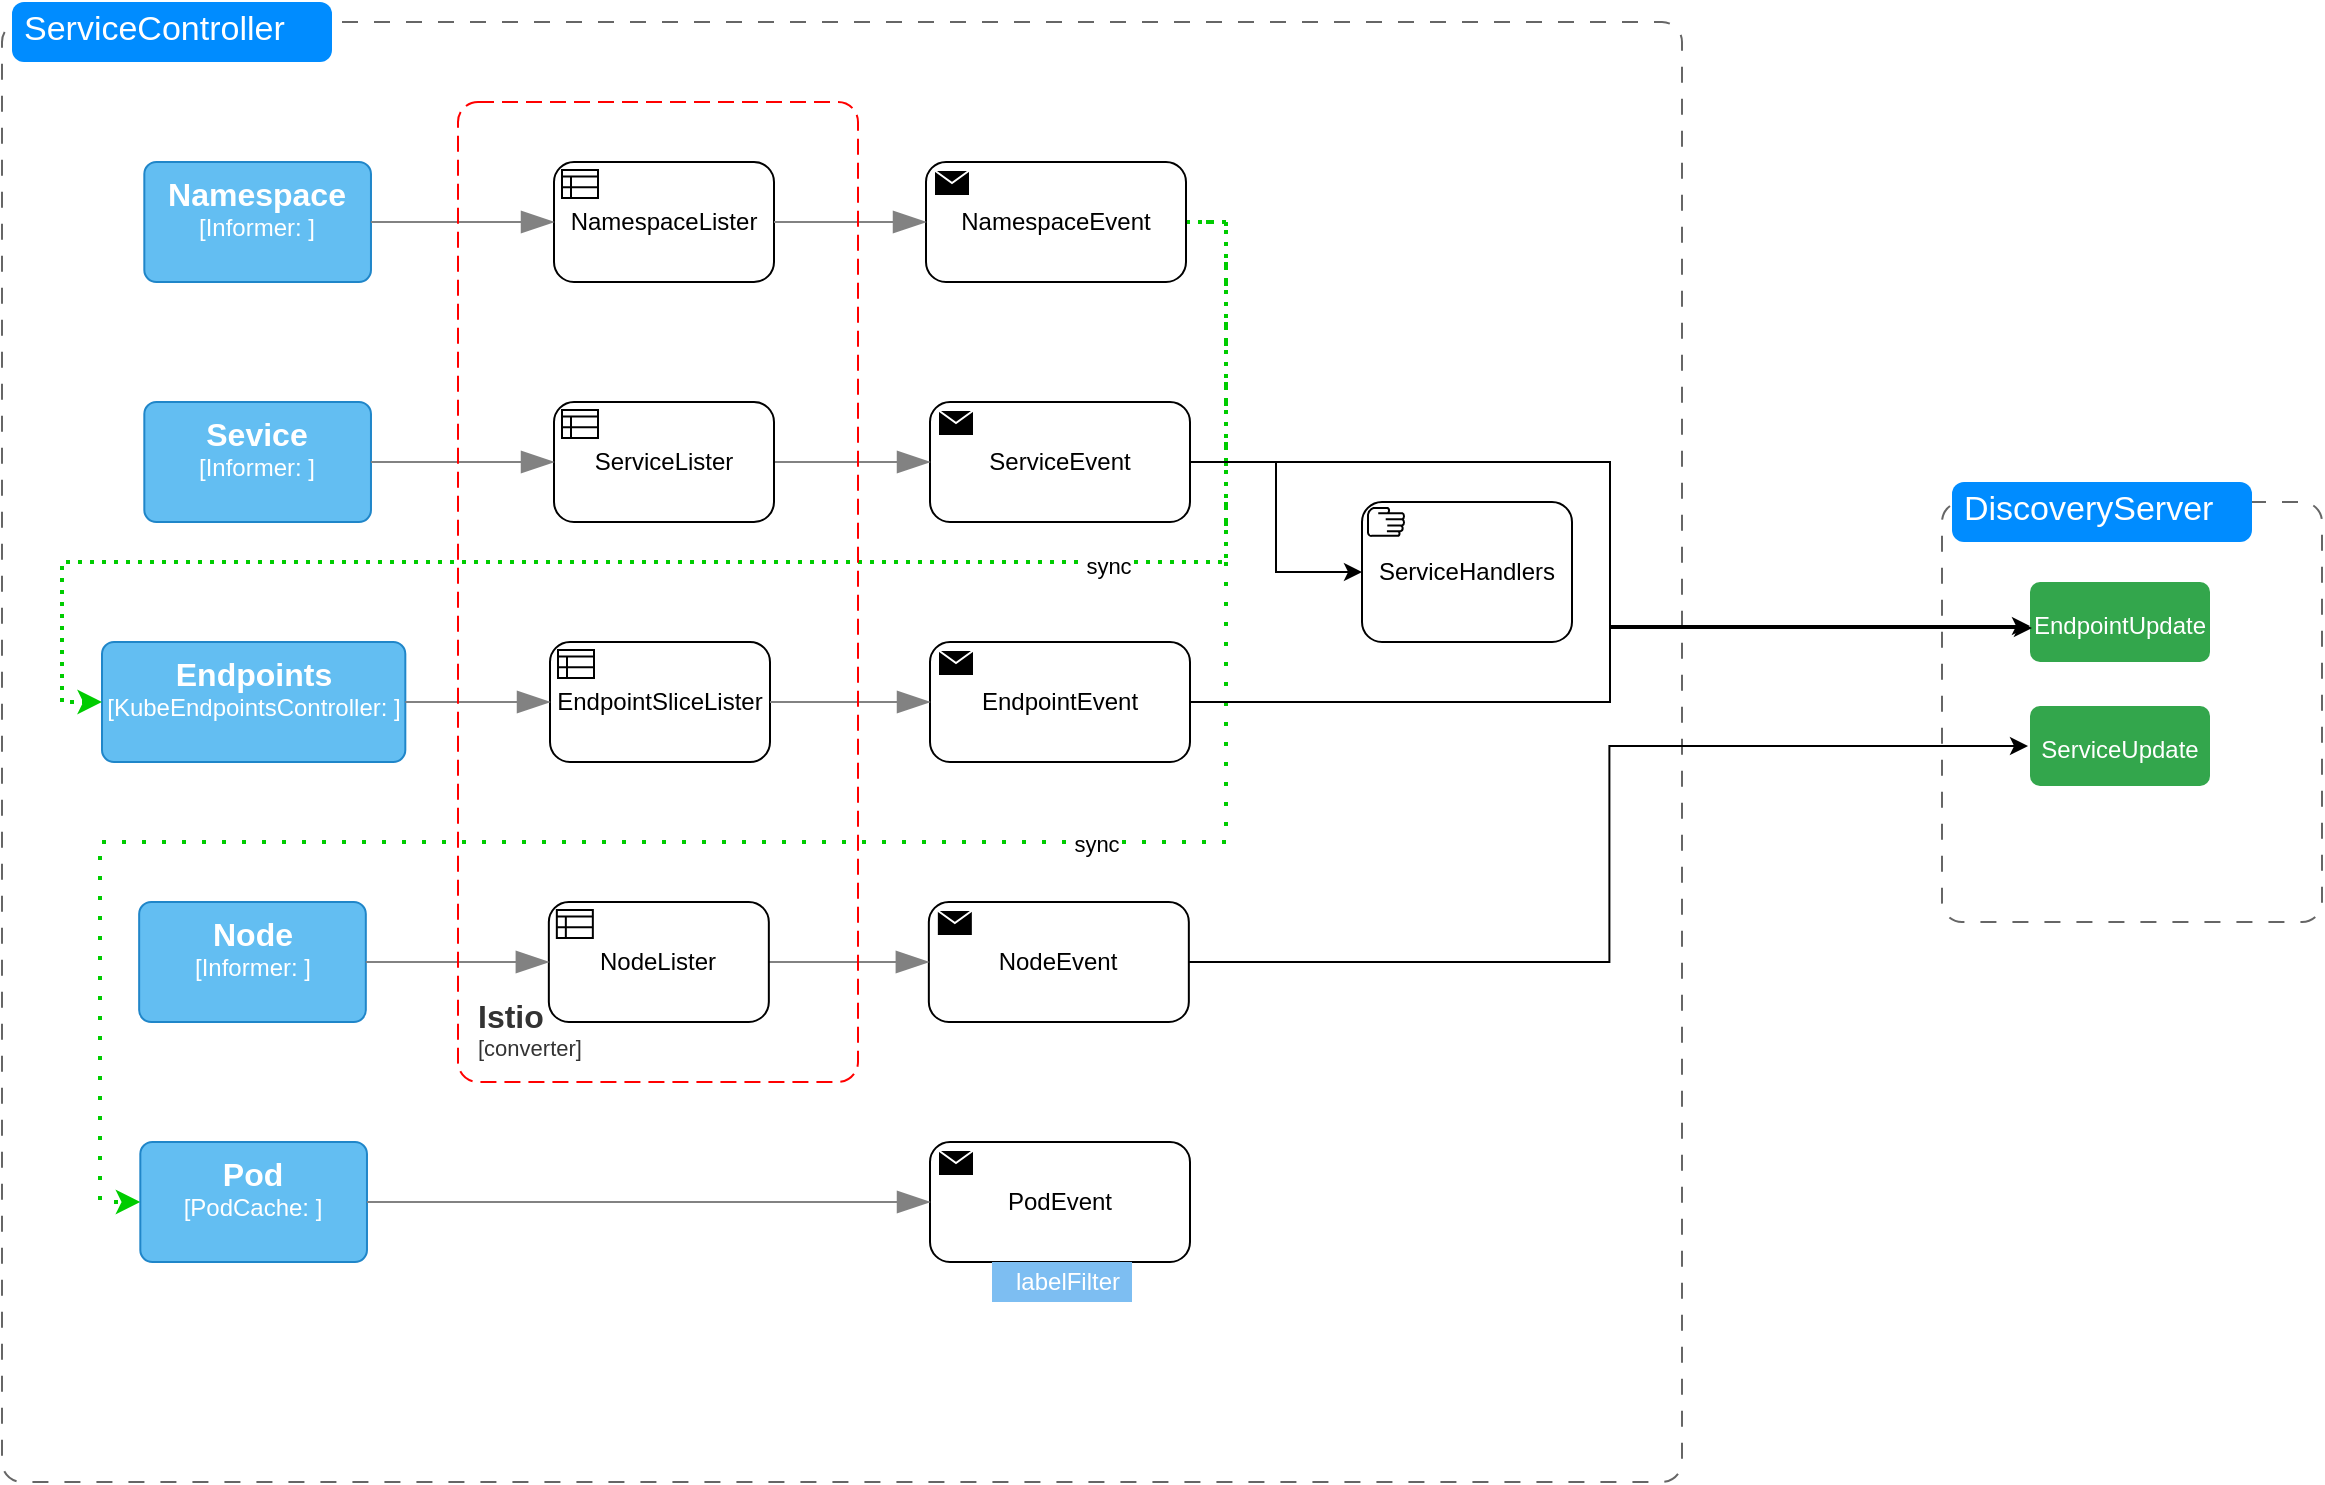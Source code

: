 <mxfile version="21.3.8" type="github">
  <diagram name="第 1 页" id="6w_RUWlSzRC_xdGTks5t">
    <mxGraphModel dx="1434" dy="796" grid="1" gridSize="10" guides="1" tooltips="1" connect="1" arrows="1" fold="1" page="1" pageScale="1" pageWidth="827" pageHeight="1169" math="0" shadow="0">
      <root>
        <mxCell id="0" />
        <mxCell id="1" parent="0" />
        <mxCell id="p8ZNJeQfTnOQerX0WRQx-1" value="" style="shape=mxgraph.mockup.containers.marginRect;rectMarginTop=10;strokeColor=#666666;strokeWidth=1;dashed=1;rounded=1;arcSize=5;recursiveResize=0;html=1;whiteSpace=wrap;rotatable=0;resizeHeight=1;resizeWidth=1;dashPattern=8 8;" parent="1" vertex="1">
          <mxGeometry x="30" y="50" width="840" height="740" as="geometry" />
        </mxCell>
        <mxCell id="p8ZNJeQfTnOQerX0WRQx-2" value="ServiceController" style="shape=rect;strokeColor=none;fillColor=#008cff;strokeWidth=1;dashed=0;rounded=1;arcSize=20;fontColor=#ffffff;fontSize=17;spacing=2;spacingTop=-2;align=left;autosize=1;spacingLeft=4;resizeWidth=0;resizeHeight=0;perimeter=none;html=1;whiteSpace=wrap;" parent="p8ZNJeQfTnOQerX0WRQx-1" vertex="1">
          <mxGeometry x="5" width="160" height="30" as="geometry" />
        </mxCell>
        <object placeholders="1" c4Name="Namespace" c4Type="Informer" c4Technology="" c4Description="" label="&lt;font style=&quot;font-size: 16px&quot;&gt;&lt;b&gt;%c4Name%&lt;/b&gt;&lt;/font&gt;&lt;div&gt;[%c4Type%: %c4Technology%]&lt;/div&gt;&lt;br&gt;&lt;div&gt;&lt;font style=&quot;font-size: 11px&quot;&gt;%c4Description%&lt;/font&gt;&lt;/div&gt;" id="p8ZNJeQfTnOQerX0WRQx-3">
          <mxCell style="rounded=1;whiteSpace=wrap;html=1;labelBackgroundColor=none;fillColor=#63BEF2;fontColor=#ffffff;align=center;arcSize=10;strokeColor=#2086C9;metaEdit=1;resizable=1;points=[[0.25,0,0],[0.5,0,0],[0.75,0,0],[1,0.25,0],[1,0.5,0],[1,0.75,0],[0.75,1,0],[0.5,1,0],[0.25,1,0],[0,0.75,0],[0,0.5,0],[0,0.25,0]];portConstraintRotation=0;recursiveResize=0;resizeWidth=1;resizeHeight=1;" parent="p8ZNJeQfTnOQerX0WRQx-1" vertex="1">
            <mxGeometry x="71.16" y="80" width="113.33" height="60" as="geometry" />
          </mxCell>
        </object>
        <object placeholders="1" c4Name="Sevice" c4Type="Informer" c4Technology="" c4Description="" label="&lt;font style=&quot;font-size: 16px&quot;&gt;&lt;b&gt;%c4Name%&lt;/b&gt;&lt;/font&gt;&lt;div&gt;[%c4Type%: %c4Technology%]&lt;/div&gt;&lt;br&gt;&lt;div&gt;&lt;font style=&quot;font-size: 11px&quot;&gt;%c4Description%&lt;/font&gt;&lt;/div&gt;" id="p8ZNJeQfTnOQerX0WRQx-4">
          <mxCell style="rounded=1;whiteSpace=wrap;html=1;labelBackgroundColor=none;fillColor=#63BEF2;fontColor=#ffffff;align=center;arcSize=10;strokeColor=#2086C9;metaEdit=1;resizable=1;points=[[0.25,0,0],[0.5,0,0],[0.75,0,0],[1,0.25,0],[1,0.5,0],[1,0.75,0],[0.75,1,0],[0.5,1,0],[0.25,1,0],[0,0.75,0],[0,0.5,0],[0,0.25,0]];portConstraintRotation=0;recursiveResize=0;resizeWidth=1;resizeHeight=1;" parent="p8ZNJeQfTnOQerX0WRQx-1" vertex="1">
            <mxGeometry x="71.16" y="200" width="113.33" height="60" as="geometry" />
          </mxCell>
        </object>
        <object placeholders="1" c4Name="Endpoints" c4Type="KubeEndpointsController" c4Technology="" c4Description="" label="&lt;font style=&quot;font-size: 16px&quot;&gt;&lt;b&gt;%c4Name%&lt;/b&gt;&lt;/font&gt;&lt;div&gt;[%c4Type%: %c4Technology%]&lt;/div&gt;&lt;br&gt;&lt;div&gt;&lt;font style=&quot;font-size: 11px&quot;&gt;%c4Description%&lt;/font&gt;&lt;/div&gt;" id="p8ZNJeQfTnOQerX0WRQx-5">
          <mxCell style="rounded=1;whiteSpace=wrap;html=1;labelBackgroundColor=none;fillColor=#63BEF2;fontColor=#ffffff;align=center;arcSize=10;strokeColor=#2086C9;metaEdit=1;resizable=1;points=[[0.25,0,0],[0.5,0,0],[0.75,0,0],[1,0.25,0],[1,0.5,0],[1,0.75,0],[0.75,1,0],[0.5,1,0],[0.25,1,0],[0,0.75,0],[0,0.5,0],[0,0.25,0]];portConstraintRotation=0;recursiveResize=0;resizeWidth=1;resizeHeight=1;" parent="p8ZNJeQfTnOQerX0WRQx-1" vertex="1">
            <mxGeometry x="50" y="320" width="151.66" height="60" as="geometry" />
          </mxCell>
        </object>
        <object placeholders="1" c4Name="Node" c4Type="Informer" c4Technology="" c4Description="" label="&lt;font style=&quot;font-size: 16px&quot;&gt;&lt;b&gt;%c4Name%&lt;/b&gt;&lt;/font&gt;&lt;div&gt;[%c4Type%: %c4Technology%]&lt;/div&gt;&lt;br&gt;&lt;div&gt;&lt;font style=&quot;font-size: 11px&quot;&gt;%c4Description%&lt;/font&gt;&lt;/div&gt;" id="p8ZNJeQfTnOQerX0WRQx-6">
          <mxCell style="rounded=1;whiteSpace=wrap;html=1;labelBackgroundColor=none;fillColor=#63BEF2;fontColor=#ffffff;align=center;arcSize=10;strokeColor=#2086C9;metaEdit=1;resizable=1;points=[[0.25,0,0],[0.5,0,0],[0.75,0,0],[1,0.25,0],[1,0.5,0],[1,0.75,0],[0.75,1,0],[0.5,1,0],[0.25,1,0],[0,0.75,0],[0,0.5,0],[0,0.25,0]];portConstraintRotation=0;recursiveResize=0;resizeWidth=1;resizeHeight=1;" parent="p8ZNJeQfTnOQerX0WRQx-1" vertex="1">
            <mxGeometry x="68.58" y="450" width="113.33" height="60" as="geometry" />
          </mxCell>
        </object>
        <object placeholders="1" c4Name="Pod" c4Type="PodCache" c4Technology="" c4Description="" label="&lt;font style=&quot;font-size: 16px&quot;&gt;&lt;b&gt;%c4Name%&lt;/b&gt;&lt;/font&gt;&lt;div&gt;[%c4Type%: %c4Technology%]&lt;/div&gt;&lt;br&gt;&lt;div&gt;&lt;font style=&quot;font-size: 11px&quot;&gt;%c4Description%&lt;/font&gt;&lt;/div&gt;" id="p8ZNJeQfTnOQerX0WRQx-7">
          <mxCell style="rounded=1;whiteSpace=wrap;html=1;labelBackgroundColor=none;fillColor=#63BEF2;fontColor=#ffffff;align=center;arcSize=10;strokeColor=#2086C9;metaEdit=1;resizable=1;points=[[0.25,0,0],[0.5,0,0],[0.75,0,0],[1,0.25,0],[1,0.5,0],[1,0.75,0],[0.75,1,0],[0.5,1,0],[0.25,1,0],[0,0.75,0],[0,0.5,0],[0,0.25,0]];portConstraintRotation=0;recursiveResize=0;resizeWidth=1;resizeHeight=1;" parent="p8ZNJeQfTnOQerX0WRQx-1" vertex="1">
            <mxGeometry x="69.16" y="570" width="113.33" height="60" as="geometry" />
          </mxCell>
        </object>
        <mxCell id="XNZkqj0yP9n95ekBdkAo-1" style="edgeStyle=orthogonalEdgeStyle;rounded=0;orthogonalLoop=1;jettySize=auto;html=1;exitX=1;exitY=0.5;exitDx=0;exitDy=0;exitPerimeter=0;entryX=0;entryY=0.5;entryDx=0;entryDy=0;entryPerimeter=0;dashed=1;dashPattern=1 2;strokeColor=#00CC00;strokeWidth=2;" edge="1" parent="p8ZNJeQfTnOQerX0WRQx-1" source="p8ZNJeQfTnOQerX0WRQx-8" target="p8ZNJeQfTnOQerX0WRQx-5">
          <mxGeometry relative="1" as="geometry">
            <Array as="points">
              <mxPoint x="612" y="110" />
              <mxPoint x="612" y="280" />
              <mxPoint x="30" y="280" />
              <mxPoint x="30" y="350" />
            </Array>
          </mxGeometry>
        </mxCell>
        <mxCell id="XNZkqj0yP9n95ekBdkAo-2" value="sync" style="edgeLabel;html=1;align=center;verticalAlign=middle;resizable=0;points=[];" vertex="1" connectable="0" parent="XNZkqj0yP9n95ekBdkAo-1">
          <mxGeometry x="-0.422" y="2" relative="1" as="geometry">
            <mxPoint as="offset" />
          </mxGeometry>
        </mxCell>
        <mxCell id="XNZkqj0yP9n95ekBdkAo-3" style="edgeStyle=orthogonalEdgeStyle;rounded=0;orthogonalLoop=1;jettySize=auto;html=1;exitX=1;exitY=0.5;exitDx=0;exitDy=0;exitPerimeter=0;entryX=0;entryY=0.5;entryDx=0;entryDy=0;entryPerimeter=0;dashed=1;dashPattern=1 4;strokeColor=#00CC00;strokeWidth=2;" edge="1" parent="p8ZNJeQfTnOQerX0WRQx-1" source="p8ZNJeQfTnOQerX0WRQx-8" target="p8ZNJeQfTnOQerX0WRQx-7">
          <mxGeometry relative="1" as="geometry">
            <Array as="points">
              <mxPoint x="612" y="110" />
              <mxPoint x="612" y="420" />
              <mxPoint x="49" y="420" />
              <mxPoint x="49" y="600" />
            </Array>
          </mxGeometry>
        </mxCell>
        <mxCell id="XNZkqj0yP9n95ekBdkAo-4" value="sync" style="edgeLabel;html=1;align=center;verticalAlign=middle;resizable=0;points=[];" vertex="1" connectable="0" parent="XNZkqj0yP9n95ekBdkAo-3">
          <mxGeometry x="-0.277" y="1" relative="1" as="geometry">
            <mxPoint as="offset" />
          </mxGeometry>
        </mxCell>
        <mxCell id="p8ZNJeQfTnOQerX0WRQx-8" value="NamespaceEvent" style="points=[[0.25,0,0],[0.5,0,0],[0.75,0,0],[1,0.25,0],[1,0.5,0],[1,0.75,0],[0.75,1,0],[0.5,1,0],[0.25,1,0],[0,0.75,0],[0,0.5,0],[0,0.25,0]];shape=mxgraph.bpmn.task;whiteSpace=wrap;rectStyle=rounded;size=10;html=1;container=1;expand=0;collapsible=0;taskMarker=send;" parent="p8ZNJeQfTnOQerX0WRQx-1" vertex="1">
          <mxGeometry x="462" y="80" width="130" height="60" as="geometry" />
        </mxCell>
        <mxCell id="XNZkqj0yP9n95ekBdkAo-12" style="edgeStyle=orthogonalEdgeStyle;rounded=0;orthogonalLoop=1;jettySize=auto;html=1;exitX=1;exitY=0.5;exitDx=0;exitDy=0;exitPerimeter=0;entryX=0;entryY=0.5;entryDx=0;entryDy=0;entryPerimeter=0;" edge="1" parent="p8ZNJeQfTnOQerX0WRQx-1" source="p8ZNJeQfTnOQerX0WRQx-11" target="XNZkqj0yP9n95ekBdkAo-11">
          <mxGeometry relative="1" as="geometry" />
        </mxCell>
        <mxCell id="p8ZNJeQfTnOQerX0WRQx-11" value="ServiceEvent" style="points=[[0.25,0,0],[0.5,0,0],[0.75,0,0],[1,0.25,0],[1,0.5,0],[1,0.75,0],[0.75,1,0],[0.5,1,0],[0.25,1,0],[0,0.75,0],[0,0.5,0],[0,0.25,0]];shape=mxgraph.bpmn.task;whiteSpace=wrap;rectStyle=rounded;size=10;html=1;container=1;expand=0;collapsible=0;taskMarker=send;" parent="p8ZNJeQfTnOQerX0WRQx-1" vertex="1">
          <mxGeometry x="464" y="200" width="130" height="60" as="geometry" />
        </mxCell>
        <object placeholders="1" c4Type="Relationship" id="p8ZNJeQfTnOQerX0WRQx-12">
          <mxCell style="endArrow=blockThin;html=1;fontSize=10;fontColor=#404040;strokeWidth=1;endFill=1;strokeColor=#828282;elbow=vertical;metaEdit=1;endSize=14;startSize=14;jumpStyle=arc;jumpSize=16;rounded=0;edgeStyle=orthogonalEdgeStyle;exitX=1;exitY=0.5;exitDx=0;exitDy=0;exitPerimeter=0;entryX=0;entryY=0.5;entryDx=0;entryDy=0;entryPerimeter=0;" parent="p8ZNJeQfTnOQerX0WRQx-1" source="p8ZNJeQfTnOQerX0WRQx-29" target="p8ZNJeQfTnOQerX0WRQx-11" edge="1">
            <mxGeometry width="240" relative="1" as="geometry">
              <mxPoint x="192" y="110" as="sourcePoint" />
              <mxPoint x="240" y="190" as="targetPoint" />
              <Array as="points" />
            </mxGeometry>
          </mxCell>
        </object>
        <mxCell id="p8ZNJeQfTnOQerX0WRQx-13" value="EndpointEvent" style="points=[[0.25,0,0],[0.5,0,0],[0.75,0,0],[1,0.25,0],[1,0.5,0],[1,0.75,0],[0.75,1,0],[0.5,1,0],[0.25,1,0],[0,0.75,0],[0,0.5,0],[0,0.25,0]];shape=mxgraph.bpmn.task;whiteSpace=wrap;rectStyle=rounded;size=10;html=1;container=1;expand=0;collapsible=0;taskMarker=send;" parent="p8ZNJeQfTnOQerX0WRQx-1" vertex="1">
          <mxGeometry x="464" y="320" width="130" height="60" as="geometry" />
        </mxCell>
        <mxCell id="p8ZNJeQfTnOQerX0WRQx-16" value="NodeEvent" style="points=[[0.25,0,0],[0.5,0,0],[0.75,0,0],[1,0.25,0],[1,0.5,0],[1,0.75,0],[0.75,1,0],[0.5,1,0],[0.25,1,0],[0,0.75,0],[0,0.5,0],[0,0.25,0]];shape=mxgraph.bpmn.task;whiteSpace=wrap;rectStyle=rounded;size=10;html=1;container=1;expand=0;collapsible=0;taskMarker=send;" parent="p8ZNJeQfTnOQerX0WRQx-1" vertex="1">
          <mxGeometry x="463.42" y="450" width="130" height="60" as="geometry" />
        </mxCell>
        <object placeholders="1" c4Type="Relationship" id="p8ZNJeQfTnOQerX0WRQx-18">
          <mxCell style="endArrow=blockThin;html=1;fontSize=10;fontColor=#404040;strokeWidth=1;endFill=1;strokeColor=#828282;elbow=vertical;metaEdit=1;endSize=14;startSize=14;jumpStyle=arc;jumpSize=16;rounded=0;exitX=1;exitY=0.5;exitDx=0;exitDy=0;exitPerimeter=0;entryX=0;entryY=0.5;entryDx=0;entryDy=0;entryPerimeter=0;" parent="p8ZNJeQfTnOQerX0WRQx-1" source="p8ZNJeQfTnOQerX0WRQx-32" target="p8ZNJeQfTnOQerX0WRQx-16" edge="1">
            <mxGeometry width="240" relative="1" as="geometry">
              <mxPoint x="212" y="290" as="sourcePoint" />
              <mxPoint x="274" y="290" as="targetPoint" />
            </mxGeometry>
          </mxCell>
        </object>
        <mxCell id="p8ZNJeQfTnOQerX0WRQx-19" value="PodEvent" style="points=[[0.25,0,0],[0.5,0,0],[0.75,0,0],[1,0.25,0],[1,0.5,0],[1,0.75,0],[0.75,1,0],[0.5,1,0],[0.25,1,0],[0,0.75,0],[0,0.5,0],[0,0.25,0]];shape=mxgraph.bpmn.task;whiteSpace=wrap;rectStyle=rounded;size=10;html=1;container=1;expand=0;collapsible=0;taskMarker=send;" parent="p8ZNJeQfTnOQerX0WRQx-1" vertex="1">
          <mxGeometry x="464" y="570" width="130" height="60" as="geometry" />
        </mxCell>
        <object placeholders="1" c4Type="Relationship" id="p8ZNJeQfTnOQerX0WRQx-20">
          <mxCell style="endArrow=blockThin;html=1;fontSize=10;fontColor=#404040;strokeWidth=1;endFill=1;strokeColor=#828282;elbow=vertical;metaEdit=1;endSize=14;startSize=14;jumpStyle=arc;jumpSize=16;rounded=0;exitX=1;exitY=0.5;exitDx=0;exitDy=0;exitPerimeter=0;entryX=0;entryY=0.5;entryDx=0;entryDy=0;entryPerimeter=0;" parent="p8ZNJeQfTnOQerX0WRQx-1" source="p8ZNJeQfTnOQerX0WRQx-7" target="p8ZNJeQfTnOQerX0WRQx-19" edge="1">
            <mxGeometry width="240" relative="1" as="geometry">
              <mxPoint x="192" y="375" as="sourcePoint" />
              <mxPoint x="274" y="375" as="targetPoint" />
            </mxGeometry>
          </mxCell>
        </object>
        <mxCell id="p8ZNJeQfTnOQerX0WRQx-25" value="NamespaceLister" style="points=[[0.25,0,0],[0.5,0,0],[0.75,0,0],[1,0.25,0],[1,0.5,0],[1,0.75,0],[0.75,1,0],[0.5,1,0],[0.25,1,0],[0,0.75,0],[0,0.5,0],[0,0.25,0]];shape=mxgraph.bpmn.task;whiteSpace=wrap;rectStyle=rounded;size=10;html=1;container=1;expand=0;collapsible=0;taskMarker=businessRule;" parent="p8ZNJeQfTnOQerX0WRQx-1" vertex="1">
          <mxGeometry x="276" y="80" width="110" height="60" as="geometry" />
        </mxCell>
        <object placeholders="1" c4Type="Relationship" id="p8ZNJeQfTnOQerX0WRQx-26">
          <mxCell style="endArrow=blockThin;html=1;fontSize=10;fontColor=#404040;strokeWidth=1;endFill=1;strokeColor=#828282;elbow=vertical;metaEdit=1;endSize=14;startSize=14;jumpStyle=arc;jumpSize=16;rounded=0;edgeStyle=orthogonalEdgeStyle;exitX=1;exitY=0.5;exitDx=0;exitDy=0;exitPerimeter=0;entryX=0;entryY=0.5;entryDx=0;entryDy=0;entryPerimeter=0;" parent="p8ZNJeQfTnOQerX0WRQx-1" source="p8ZNJeQfTnOQerX0WRQx-3" target="p8ZNJeQfTnOQerX0WRQx-25" edge="1">
            <mxGeometry width="240" relative="1" as="geometry">
              <mxPoint x="192" y="330" as="sourcePoint" />
              <mxPoint x="274" y="100" as="targetPoint" />
              <Array as="points" />
            </mxGeometry>
          </mxCell>
        </object>
        <object placeholders="1" c4Type="Relationship" id="p8ZNJeQfTnOQerX0WRQx-28">
          <mxCell style="endArrow=blockThin;html=1;fontSize=10;fontColor=#404040;strokeWidth=1;endFill=1;strokeColor=#828282;elbow=vertical;metaEdit=1;endSize=14;startSize=14;jumpStyle=arc;jumpSize=16;rounded=0;exitX=1;exitY=0.5;exitDx=0;exitDy=0;exitPerimeter=0;" parent="p8ZNJeQfTnOQerX0WRQx-1" source="p8ZNJeQfTnOQerX0WRQx-25" target="p8ZNJeQfTnOQerX0WRQx-8" edge="1">
            <mxGeometry width="240" relative="1" as="geometry">
              <mxPoint x="192" y="110" as="sourcePoint" />
              <mxPoint x="284" y="110" as="targetPoint" />
            </mxGeometry>
          </mxCell>
        </object>
        <mxCell id="p8ZNJeQfTnOQerX0WRQx-29" value="ServiceLister" style="points=[[0.25,0,0],[0.5,0,0],[0.75,0,0],[1,0.25,0],[1,0.5,0],[1,0.75,0],[0.75,1,0],[0.5,1,0],[0.25,1,0],[0,0.75,0],[0,0.5,0],[0,0.25,0]];shape=mxgraph.bpmn.task;whiteSpace=wrap;rectStyle=rounded;size=10;html=1;container=1;expand=0;collapsible=0;taskMarker=businessRule;" parent="p8ZNJeQfTnOQerX0WRQx-1" vertex="1">
          <mxGeometry x="276" y="200" width="110" height="60" as="geometry" />
        </mxCell>
        <mxCell id="p8ZNJeQfTnOQerX0WRQx-30" value="" style="endArrow=blockThin;html=1;fontSize=10;fontColor=#404040;strokeWidth=1;endFill=1;strokeColor=#828282;elbow=vertical;metaEdit=1;endSize=14;startSize=14;jumpStyle=arc;jumpSize=16;rounded=0;edgeStyle=orthogonalEdgeStyle;exitX=1;exitY=0.5;exitDx=0;exitDy=0;exitPerimeter=0;entryX=0;entryY=0.5;entryDx=0;entryDy=0;entryPerimeter=0;" parent="p8ZNJeQfTnOQerX0WRQx-1" source="p8ZNJeQfTnOQerX0WRQx-4" target="p8ZNJeQfTnOQerX0WRQx-29" edge="1">
          <mxGeometry width="240" relative="1" as="geometry">
            <mxPoint x="212" y="370" as="sourcePoint" />
            <mxPoint x="492" y="370" as="targetPoint" />
            <Array as="points" />
          </mxGeometry>
        </mxCell>
        <mxCell id="p8ZNJeQfTnOQerX0WRQx-31" value="EndpointSliceLister" style="points=[[0.25,0,0],[0.5,0,0],[0.75,0,0],[1,0.25,0],[1,0.5,0],[1,0.75,0],[0.75,1,0],[0.5,1,0],[0.25,1,0],[0,0.75,0],[0,0.5,0],[0,0.25,0]];shape=mxgraph.bpmn.task;whiteSpace=wrap;rectStyle=rounded;size=10;html=1;container=1;expand=0;collapsible=0;taskMarker=businessRule;" parent="p8ZNJeQfTnOQerX0WRQx-1" vertex="1">
          <mxGeometry x="274" y="320" width="110" height="60" as="geometry" />
        </mxCell>
        <mxCell id="p8ZNJeQfTnOQerX0WRQx-32" value="NodeLister" style="points=[[0.25,0,0],[0.5,0,0],[0.75,0,0],[1,0.25,0],[1,0.5,0],[1,0.75,0],[0.75,1,0],[0.5,1,0],[0.25,1,0],[0,0.75,0],[0,0.5,0],[0,0.25,0]];shape=mxgraph.bpmn.task;whiteSpace=wrap;rectStyle=rounded;size=10;html=1;container=1;expand=0;collapsible=0;taskMarker=businessRule;" parent="p8ZNJeQfTnOQerX0WRQx-1" vertex="1">
          <mxGeometry x="273.42" y="450" width="110" height="60" as="geometry" />
        </mxCell>
        <mxCell id="p8ZNJeQfTnOQerX0WRQx-33" value="" style="endArrow=blockThin;html=1;fontSize=10;fontColor=#404040;strokeWidth=1;endFill=1;strokeColor=#828282;elbow=vertical;metaEdit=1;endSize=14;startSize=14;jumpStyle=arc;jumpSize=16;rounded=0;exitX=1;exitY=0.5;exitDx=0;exitDy=0;exitPerimeter=0;entryX=0;entryY=0.5;entryDx=0;entryDy=0;entryPerimeter=0;" parent="p8ZNJeQfTnOQerX0WRQx-1" source="p8ZNJeQfTnOQerX0WRQx-6" target="p8ZNJeQfTnOQerX0WRQx-32" edge="1">
          <mxGeometry width="240" relative="1" as="geometry">
            <mxPoint x="212" y="545" as="sourcePoint" />
            <mxPoint x="494" y="545" as="targetPoint" />
          </mxGeometry>
        </mxCell>
        <mxCell id="p8ZNJeQfTnOQerX0WRQx-34" value="" style="endArrow=blockThin;html=1;fontSize=10;fontColor=#404040;strokeWidth=1;endFill=1;strokeColor=#828282;elbow=vertical;metaEdit=1;endSize=14;startSize=14;jumpStyle=arc;jumpSize=16;rounded=0;exitX=1;exitY=0.5;exitDx=0;exitDy=0;exitPerimeter=0;" parent="p8ZNJeQfTnOQerX0WRQx-1" source="p8ZNJeQfTnOQerX0WRQx-5" target="p8ZNJeQfTnOQerX0WRQx-31" edge="1">
          <mxGeometry width="240" relative="1" as="geometry">
            <mxPoint x="192" y="505" as="sourcePoint" />
            <mxPoint x="284" y="505" as="targetPoint" />
          </mxGeometry>
        </mxCell>
        <mxCell id="p8ZNJeQfTnOQerX0WRQx-35" value="" style="endArrow=blockThin;html=1;fontSize=10;fontColor=#404040;strokeWidth=1;endFill=1;strokeColor=#828282;elbow=vertical;metaEdit=1;endSize=14;startSize=14;jumpStyle=arc;jumpSize=16;rounded=0;exitX=1;exitY=0.5;exitDx=0;exitDy=0;exitPerimeter=0;entryX=0;entryY=0.5;entryDx=0;entryDy=0;entryPerimeter=0;" parent="p8ZNJeQfTnOQerX0WRQx-1" source="p8ZNJeQfTnOQerX0WRQx-31" target="p8ZNJeQfTnOQerX0WRQx-13" edge="1">
          <mxGeometry width="240" relative="1" as="geometry">
            <mxPoint x="212" y="370" as="sourcePoint" />
            <mxPoint x="284" y="370" as="targetPoint" />
          </mxGeometry>
        </mxCell>
        <object placeholders="1" c4Name="Istio" c4Type="converter" c4Application="converter" label="&lt;font style=&quot;font-size: 16px&quot;&gt;&lt;b&gt;&lt;div style=&quot;text-align: left&quot;&gt;%c4Name%&lt;/div&gt;&lt;/b&gt;&lt;/font&gt;&lt;div style=&quot;text-align: left&quot;&gt;[%c4Application%]&lt;/div&gt;" id="p8ZNJeQfTnOQerX0WRQx-36">
          <mxCell style="rounded=1;fontSize=11;whiteSpace=wrap;html=1;dashed=1;arcSize=20;fillColor=none;strokeColor=#FF0000;fontColor=#333333;labelBackgroundColor=none;align=left;verticalAlign=bottom;labelBorderColor=none;spacingTop=0;spacing=10;dashPattern=8 4;metaEdit=1;rotatable=0;perimeter=rectanglePerimeter;noLabel=0;labelPadding=0;allowArrows=0;connectable=0;expand=0;recursiveResize=0;editable=1;pointerEvents=0;absoluteArcSize=1;points=[[0.25,0,0],[0.5,0,0],[0.75,0,0],[1,0.25,0],[1,0.5,0],[1,0.75,0],[0.75,1,0],[0.5,1,0],[0.25,1,0],[0,0.75,0],[0,0.5,0],[0,0.25,0]];" parent="p8ZNJeQfTnOQerX0WRQx-1" vertex="1">
            <mxGeometry x="228" y="50" width="200" height="490" as="geometry" />
          </mxCell>
        </object>
        <mxCell id="XNZkqj0yP9n95ekBdkAo-11" value="ServiceHandlers" style="points=[[0.25,0,0],[0.5,0,0],[0.75,0,0],[1,0.25,0],[1,0.5,0],[1,0.75,0],[0.75,1,0],[0.5,1,0],[0.25,1,0],[0,0.75,0],[0,0.5,0],[0,0.25,0]];shape=mxgraph.bpmn.task;whiteSpace=wrap;rectStyle=rounded;size=10;html=1;container=1;expand=0;collapsible=0;taskMarker=manual;" vertex="1" parent="p8ZNJeQfTnOQerX0WRQx-1">
          <mxGeometry x="680" y="250" width="105" height="70" as="geometry" />
        </mxCell>
        <mxCell id="XNZkqj0yP9n95ekBdkAo-17" value="" style="shape=table;startSize=30;container=1;collapsible=0;childLayout=tableLayout;fontSize=16;align=left;verticalAlign=top;fillColor=none;strokeColor=none;fontColor=#4D4D4D;fontStyle=1;spacingLeft=6;spacing=0;resizable=1;resizeWidth=1;resizeHeight=1;" vertex="1" parent="p8ZNJeQfTnOQerX0WRQx-1">
          <mxGeometry x="495" y="600" width="70" height="50" as="geometry" />
        </mxCell>
        <mxCell id="XNZkqj0yP9n95ekBdkAo-24" value="" style="shape=tableRow;horizontal=0;startSize=0;swimlaneHead=0;swimlaneBody=0;strokeColor=inherit;top=0;left=0;bottom=0;right=0;collapsible=0;dropTarget=0;fillColor=none;points=[[0,0.5],[1,0.5]];portConstraint=eastwest;fontSize=12;" vertex="1" parent="XNZkqj0yP9n95ekBdkAo-17">
          <mxGeometry y="30" width="70" height="20" as="geometry" />
        </mxCell>
        <mxCell id="XNZkqj0yP9n95ekBdkAo-25" value="labelFilter" style="shape=partialRectangle;html=1;whiteSpace=wrap;connectable=0;strokeColor=inherit;overflow=hidden;fillColor=#7dbef2;top=0;left=0;bottom=0;right=0;pointerEvents=1;fontSize=12;align=left;fontColor=#FFFFFF;gradientColor=none;spacingLeft=10;spacingRight=4;" vertex="1" parent="XNZkqj0yP9n95ekBdkAo-24">
          <mxGeometry width="70" height="20" as="geometry">
            <mxRectangle width="70" height="20" as="alternateBounds" />
          </mxGeometry>
        </mxCell>
        <mxCell id="XNZkqj0yP9n95ekBdkAo-6" value="" style="shape=mxgraph.mockup.containers.marginRect;rectMarginTop=10;strokeColor=#666666;strokeWidth=1;dashed=1;rounded=1;arcSize=5;recursiveResize=0;html=1;whiteSpace=wrap;dashPattern=8 8;" vertex="1" parent="1">
          <mxGeometry x="1000" y="290" width="190" height="220" as="geometry" />
        </mxCell>
        <mxCell id="XNZkqj0yP9n95ekBdkAo-7" value="DiscoveryServer" style="shape=rect;strokeColor=none;fillColor=#008cff;strokeWidth=1;dashed=0;rounded=1;arcSize=20;fontColor=#ffffff;fontSize=17;spacing=2;spacingTop=-2;align=left;autosize=1;spacingLeft=4;resizeWidth=0;resizeHeight=0;perimeter=none;html=1;whiteSpace=wrap;" vertex="1" parent="XNZkqj0yP9n95ekBdkAo-6">
          <mxGeometry x="5" width="150" height="30" as="geometry" />
        </mxCell>
        <mxCell id="XNZkqj0yP9n95ekBdkAo-13" value="&lt;font style=&quot;font-size: 12px;&quot;&gt;EndpointUpdate&lt;/font&gt;" style="html=1;shadow=0;dashed=0;shape=mxgraph.bootstrap.rrect;rSize=5;strokeColor=none;strokeWidth=1;fillColor=#33A64C;fontColor=#FFFFFF;whiteSpace=wrap;align=center;verticalAlign=middle;spacingLeft=0;fontStyle=0;fontSize=16;spacing=5;" vertex="1" parent="XNZkqj0yP9n95ekBdkAo-6">
          <mxGeometry x="44" y="50" width="90" height="40" as="geometry" />
        </mxCell>
        <mxCell id="XNZkqj0yP9n95ekBdkAo-14" value="&lt;font style=&quot;font-size: 12px;&quot;&gt;ServiceUpdate&lt;/font&gt;" style="html=1;shadow=0;dashed=0;shape=mxgraph.bootstrap.rrect;rSize=5;strokeColor=none;strokeWidth=1;fillColor=#33A64C;fontColor=#FFFFFF;whiteSpace=wrap;align=center;verticalAlign=middle;spacingLeft=0;fontStyle=0;fontSize=16;spacing=5;" vertex="1" parent="XNZkqj0yP9n95ekBdkAo-6">
          <mxGeometry x="44" y="112" width="90" height="40" as="geometry" />
        </mxCell>
        <mxCell id="XNZkqj0yP9n95ekBdkAo-10" style="edgeStyle=orthogonalEdgeStyle;rounded=0;orthogonalLoop=1;jettySize=auto;html=1;exitX=1;exitY=0.5;exitDx=0;exitDy=0;exitPerimeter=0;entryX=0;entryY=0.55;entryDx=0;entryDy=0;entryPerimeter=0;" edge="1" parent="1" source="p8ZNJeQfTnOQerX0WRQx-11" target="XNZkqj0yP9n95ekBdkAo-13">
          <mxGeometry relative="1" as="geometry">
            <mxPoint x="1034.18" y="280" as="targetPoint" />
          </mxGeometry>
        </mxCell>
        <mxCell id="XNZkqj0yP9n95ekBdkAo-15" style="edgeStyle=orthogonalEdgeStyle;rounded=0;orthogonalLoop=1;jettySize=auto;html=1;exitX=1;exitY=0.5;exitDx=0;exitDy=0;exitPerimeter=0;entryX=-0.011;entryY=0.5;entryDx=0;entryDy=0;entryPerimeter=0;" edge="1" parent="1" source="p8ZNJeQfTnOQerX0WRQx-16" target="XNZkqj0yP9n95ekBdkAo-14">
          <mxGeometry relative="1" as="geometry" />
        </mxCell>
        <mxCell id="XNZkqj0yP9n95ekBdkAo-16" style="edgeStyle=orthogonalEdgeStyle;rounded=0;orthogonalLoop=1;jettySize=auto;html=1;exitX=1;exitY=0.5;exitDx=0;exitDy=0;exitPerimeter=0;entryX=0.011;entryY=0.575;entryDx=0;entryDy=0;entryPerimeter=0;" edge="1" parent="1" source="p8ZNJeQfTnOQerX0WRQx-13" target="XNZkqj0yP9n95ekBdkAo-13">
          <mxGeometry relative="1" as="geometry" />
        </mxCell>
      </root>
    </mxGraphModel>
  </diagram>
</mxfile>
